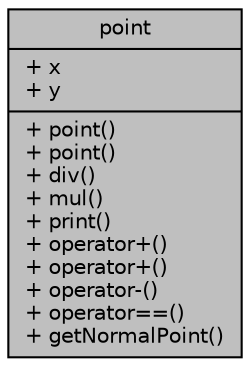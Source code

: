 digraph "point"
{
 // LATEX_PDF_SIZE
  edge [fontname="Helvetica",fontsize="10",labelfontname="Helvetica",labelfontsize="10"];
  node [fontname="Helvetica",fontsize="10",shape=record];
  Node1 [label="{point\n|+ x\l+ y\l|+ point()\l+ point()\l+ div()\l+ mul()\l+ print()\l+ operator+()\l+ operator+()\l+ operator-()\l+ operator==()\l+ getNormalPoint()\l}",height=0.2,width=0.4,color="black", fillcolor="grey75", style="filled", fontcolor="black",tooltip=" "];
}
